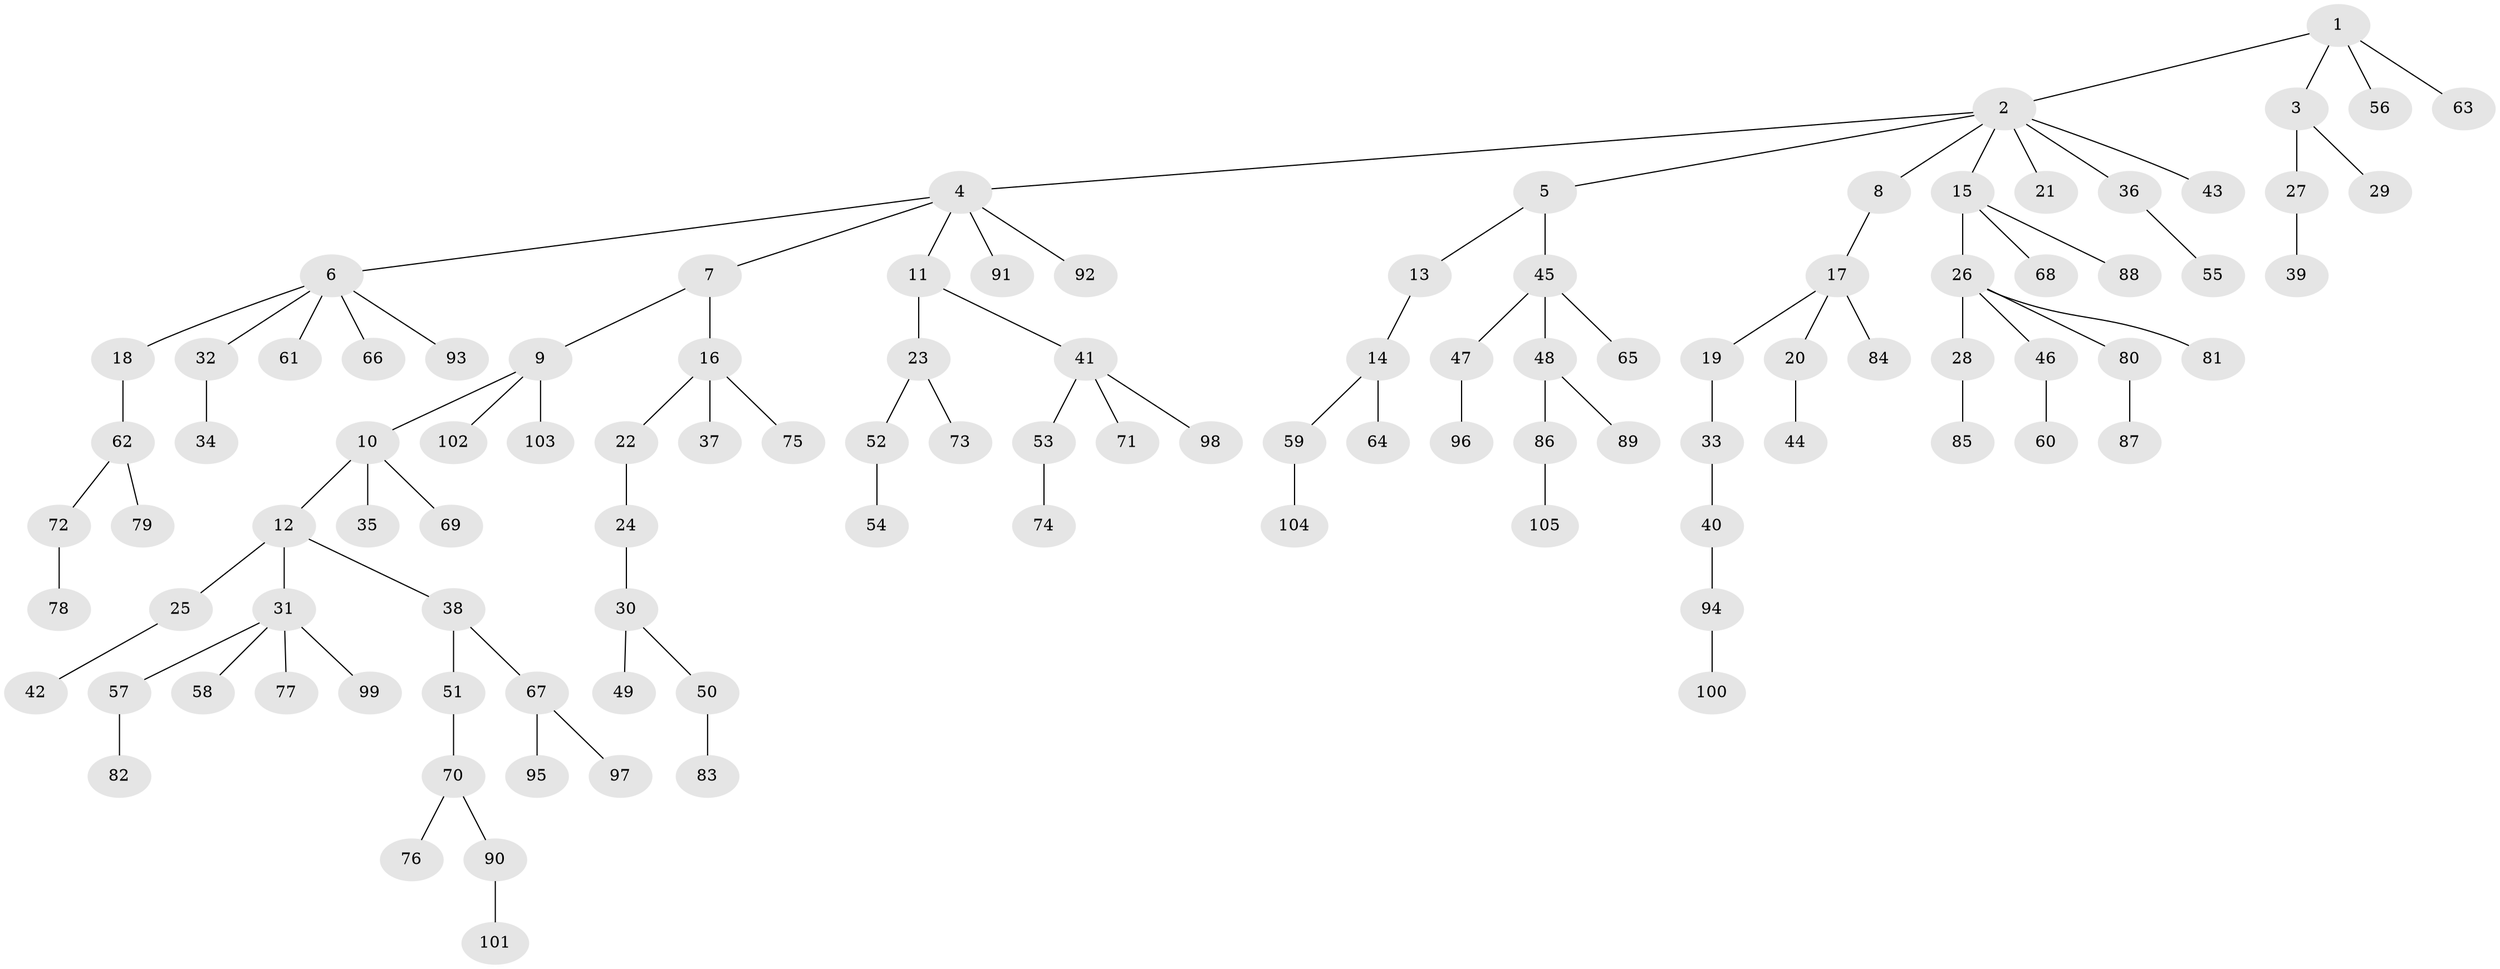 // coarse degree distribution, {10: 0.0136986301369863, 3: 0.0821917808219178, 7: 0.0136986301369863, 5: 0.0684931506849315, 4: 0.0410958904109589, 6: 0.0136986301369863, 2: 0.136986301369863, 1: 0.6301369863013698}
// Generated by graph-tools (version 1.1) at 2025/52/02/27/25 19:52:12]
// undirected, 105 vertices, 104 edges
graph export_dot {
graph [start="1"]
  node [color=gray90,style=filled];
  1;
  2;
  3;
  4;
  5;
  6;
  7;
  8;
  9;
  10;
  11;
  12;
  13;
  14;
  15;
  16;
  17;
  18;
  19;
  20;
  21;
  22;
  23;
  24;
  25;
  26;
  27;
  28;
  29;
  30;
  31;
  32;
  33;
  34;
  35;
  36;
  37;
  38;
  39;
  40;
  41;
  42;
  43;
  44;
  45;
  46;
  47;
  48;
  49;
  50;
  51;
  52;
  53;
  54;
  55;
  56;
  57;
  58;
  59;
  60;
  61;
  62;
  63;
  64;
  65;
  66;
  67;
  68;
  69;
  70;
  71;
  72;
  73;
  74;
  75;
  76;
  77;
  78;
  79;
  80;
  81;
  82;
  83;
  84;
  85;
  86;
  87;
  88;
  89;
  90;
  91;
  92;
  93;
  94;
  95;
  96;
  97;
  98;
  99;
  100;
  101;
  102;
  103;
  104;
  105;
  1 -- 2;
  1 -- 3;
  1 -- 56;
  1 -- 63;
  2 -- 4;
  2 -- 5;
  2 -- 8;
  2 -- 15;
  2 -- 21;
  2 -- 36;
  2 -- 43;
  3 -- 27;
  3 -- 29;
  4 -- 6;
  4 -- 7;
  4 -- 11;
  4 -- 91;
  4 -- 92;
  5 -- 13;
  5 -- 45;
  6 -- 18;
  6 -- 32;
  6 -- 61;
  6 -- 66;
  6 -- 93;
  7 -- 9;
  7 -- 16;
  8 -- 17;
  9 -- 10;
  9 -- 102;
  9 -- 103;
  10 -- 12;
  10 -- 35;
  10 -- 69;
  11 -- 23;
  11 -- 41;
  12 -- 25;
  12 -- 31;
  12 -- 38;
  13 -- 14;
  14 -- 59;
  14 -- 64;
  15 -- 26;
  15 -- 68;
  15 -- 88;
  16 -- 22;
  16 -- 37;
  16 -- 75;
  17 -- 19;
  17 -- 20;
  17 -- 84;
  18 -- 62;
  19 -- 33;
  20 -- 44;
  22 -- 24;
  23 -- 52;
  23 -- 73;
  24 -- 30;
  25 -- 42;
  26 -- 28;
  26 -- 46;
  26 -- 80;
  26 -- 81;
  27 -- 39;
  28 -- 85;
  30 -- 49;
  30 -- 50;
  31 -- 57;
  31 -- 58;
  31 -- 77;
  31 -- 99;
  32 -- 34;
  33 -- 40;
  36 -- 55;
  38 -- 51;
  38 -- 67;
  40 -- 94;
  41 -- 53;
  41 -- 71;
  41 -- 98;
  45 -- 47;
  45 -- 48;
  45 -- 65;
  46 -- 60;
  47 -- 96;
  48 -- 86;
  48 -- 89;
  50 -- 83;
  51 -- 70;
  52 -- 54;
  53 -- 74;
  57 -- 82;
  59 -- 104;
  62 -- 72;
  62 -- 79;
  67 -- 95;
  67 -- 97;
  70 -- 76;
  70 -- 90;
  72 -- 78;
  80 -- 87;
  86 -- 105;
  90 -- 101;
  94 -- 100;
}
